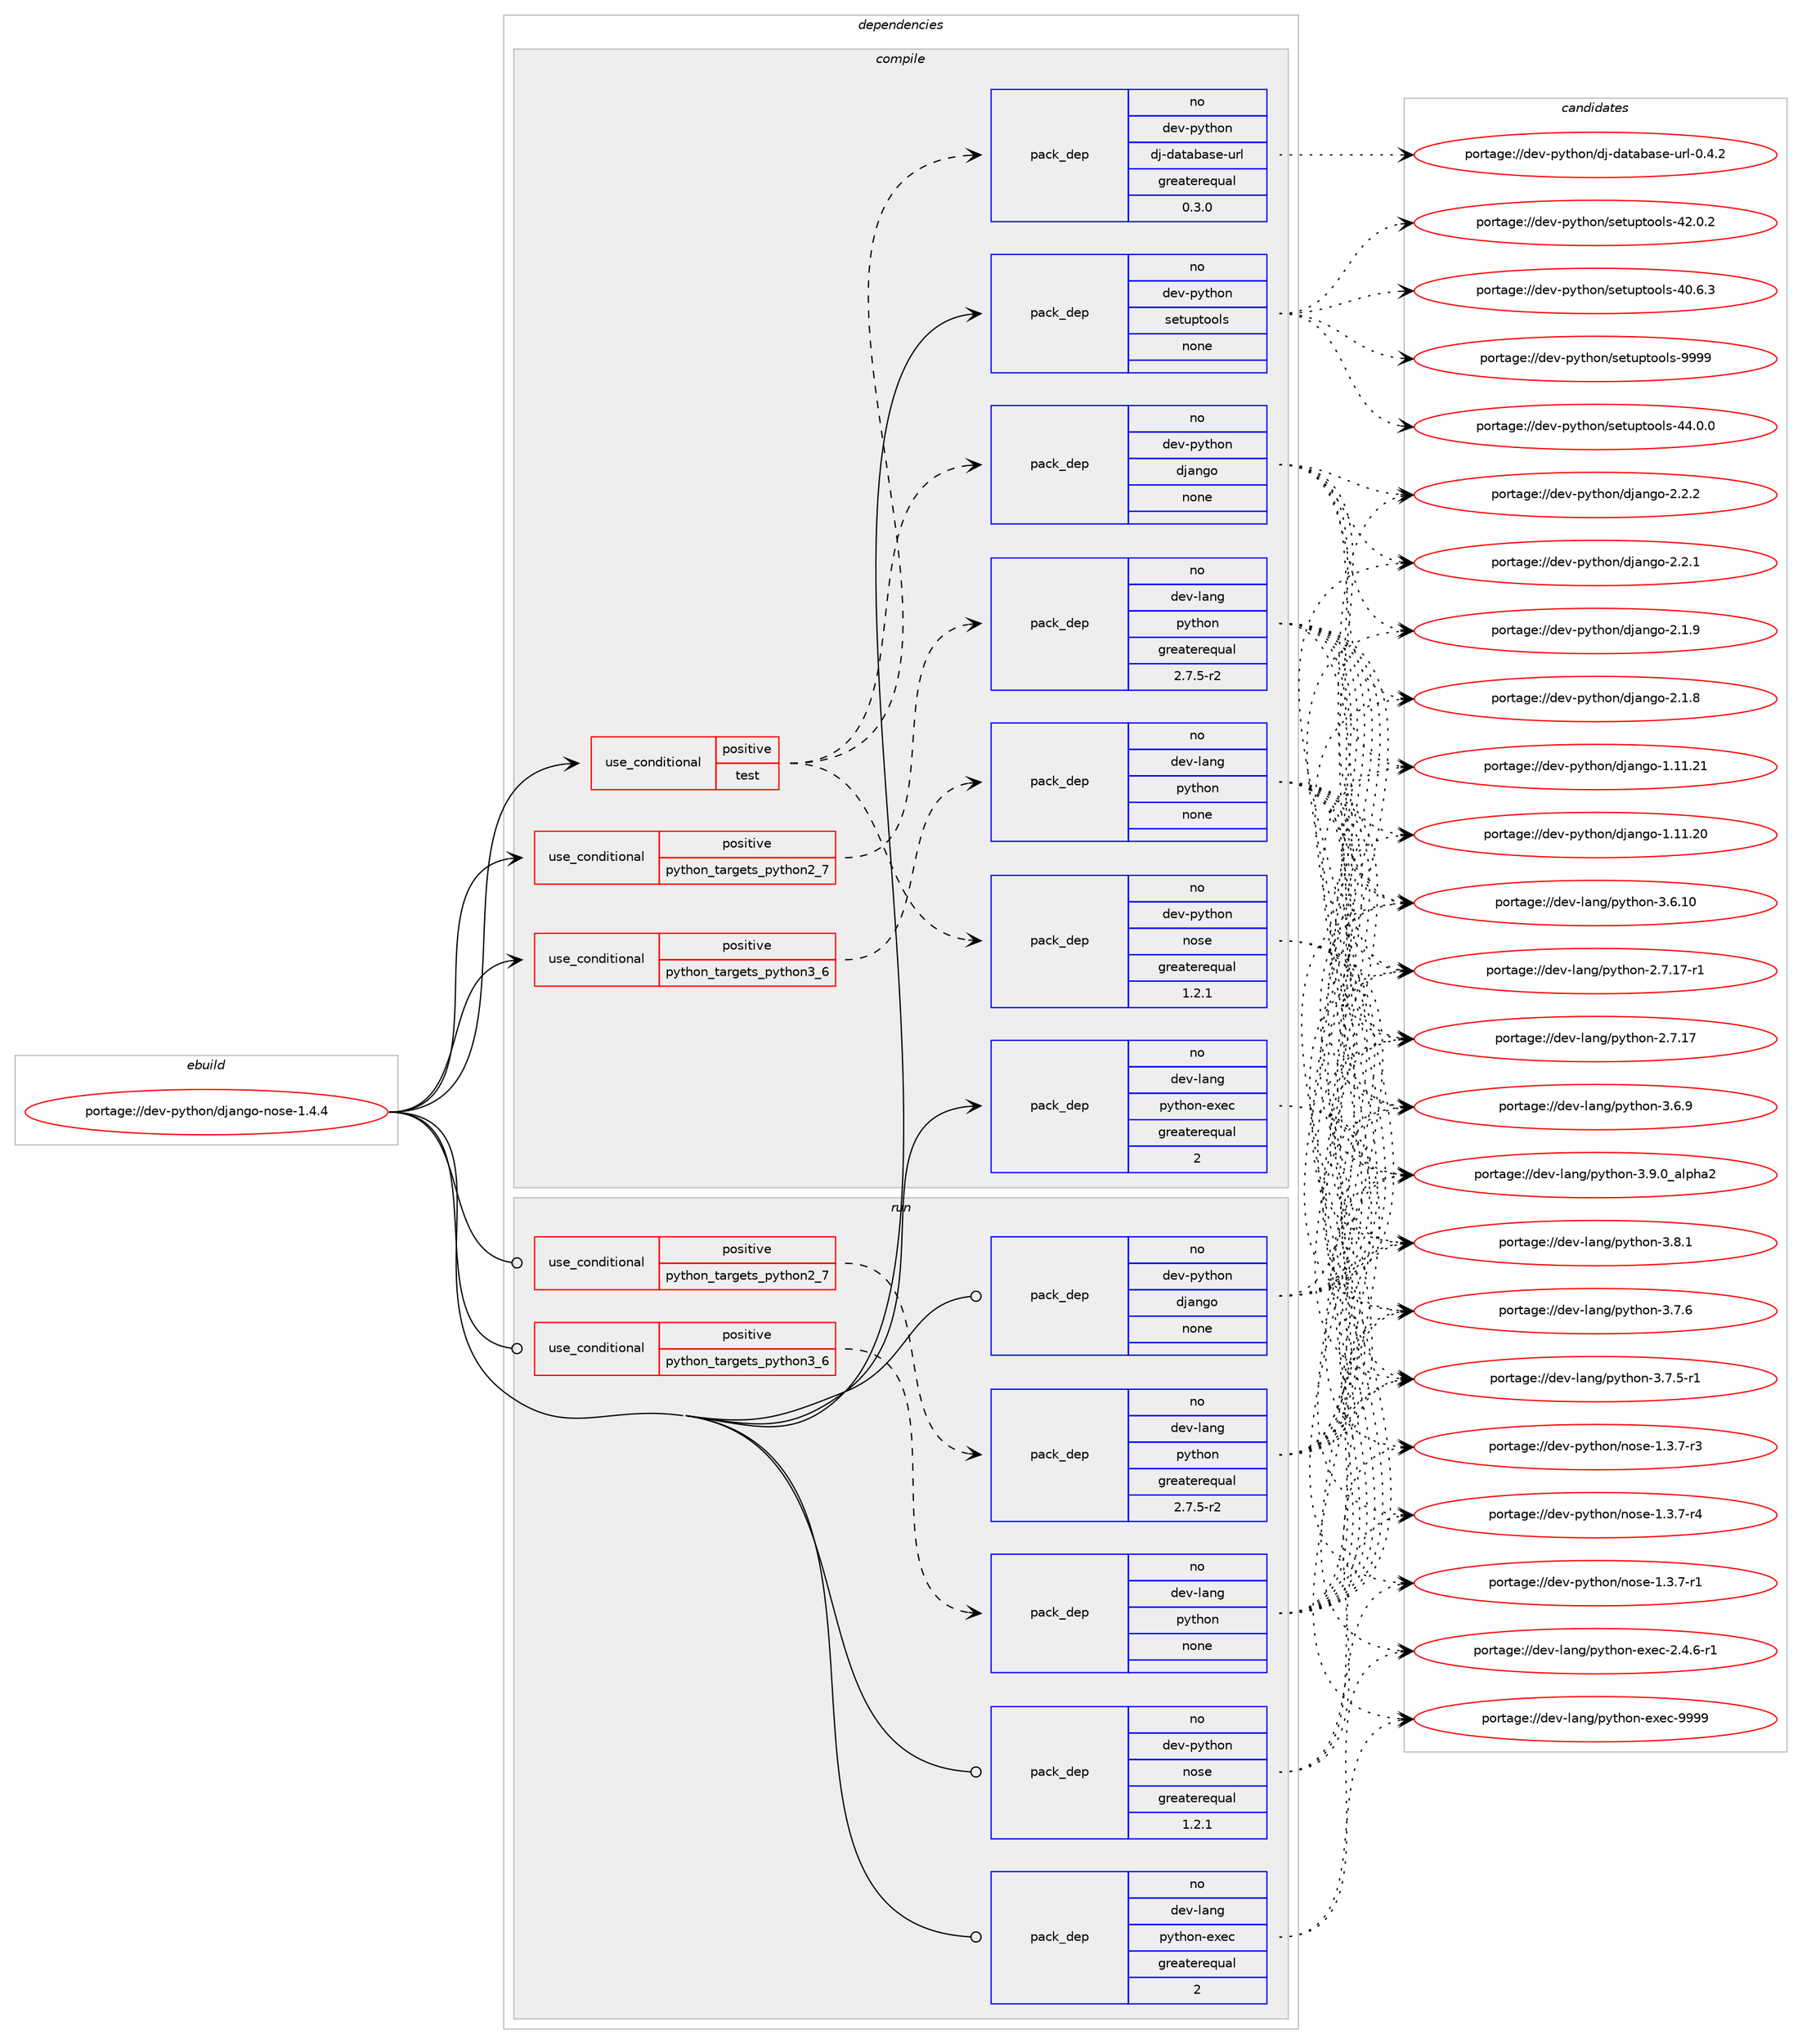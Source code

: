 digraph prolog {

# *************
# Graph options
# *************

newrank=true;
concentrate=true;
compound=true;
graph [rankdir=LR,fontname=Helvetica,fontsize=10,ranksep=1.5];#, ranksep=2.5, nodesep=0.2];
edge  [arrowhead=vee];
node  [fontname=Helvetica,fontsize=10];

# **********
# The ebuild
# **********

subgraph cluster_leftcol {
color=gray;
rank=same;
label=<<i>ebuild</i>>;
id [label="portage://dev-python/django-nose-1.4.4", color=red, width=4, href="../dev-python/django-nose-1.4.4.svg"];
}

# ****************
# The dependencies
# ****************

subgraph cluster_midcol {
color=gray;
label=<<i>dependencies</i>>;
subgraph cluster_compile {
fillcolor="#eeeeee";
style=filled;
label=<<i>compile</i>>;
subgraph cond116787 {
dependency464009 [label=<<TABLE BORDER="0" CELLBORDER="1" CELLSPACING="0" CELLPADDING="4"><TR><TD ROWSPAN="3" CELLPADDING="10">use_conditional</TD></TR><TR><TD>positive</TD></TR><TR><TD>python_targets_python2_7</TD></TR></TABLE>>, shape=none, color=red];
subgraph pack342229 {
dependency464010 [label=<<TABLE BORDER="0" CELLBORDER="1" CELLSPACING="0" CELLPADDING="4" WIDTH="220"><TR><TD ROWSPAN="6" CELLPADDING="30">pack_dep</TD></TR><TR><TD WIDTH="110">no</TD></TR><TR><TD>dev-lang</TD></TR><TR><TD>python</TD></TR><TR><TD>greaterequal</TD></TR><TR><TD>2.7.5-r2</TD></TR></TABLE>>, shape=none, color=blue];
}
dependency464009:e -> dependency464010:w [weight=20,style="dashed",arrowhead="vee"];
}
id:e -> dependency464009:w [weight=20,style="solid",arrowhead="vee"];
subgraph cond116788 {
dependency464011 [label=<<TABLE BORDER="0" CELLBORDER="1" CELLSPACING="0" CELLPADDING="4"><TR><TD ROWSPAN="3" CELLPADDING="10">use_conditional</TD></TR><TR><TD>positive</TD></TR><TR><TD>python_targets_python3_6</TD></TR></TABLE>>, shape=none, color=red];
subgraph pack342230 {
dependency464012 [label=<<TABLE BORDER="0" CELLBORDER="1" CELLSPACING="0" CELLPADDING="4" WIDTH="220"><TR><TD ROWSPAN="6" CELLPADDING="30">pack_dep</TD></TR><TR><TD WIDTH="110">no</TD></TR><TR><TD>dev-lang</TD></TR><TR><TD>python</TD></TR><TR><TD>none</TD></TR><TR><TD></TD></TR></TABLE>>, shape=none, color=blue];
}
dependency464011:e -> dependency464012:w [weight=20,style="dashed",arrowhead="vee"];
}
id:e -> dependency464011:w [weight=20,style="solid",arrowhead="vee"];
subgraph cond116789 {
dependency464013 [label=<<TABLE BORDER="0" CELLBORDER="1" CELLSPACING="0" CELLPADDING="4"><TR><TD ROWSPAN="3" CELLPADDING="10">use_conditional</TD></TR><TR><TD>positive</TD></TR><TR><TD>test</TD></TR></TABLE>>, shape=none, color=red];
subgraph pack342231 {
dependency464014 [label=<<TABLE BORDER="0" CELLBORDER="1" CELLSPACING="0" CELLPADDING="4" WIDTH="220"><TR><TD ROWSPAN="6" CELLPADDING="30">pack_dep</TD></TR><TR><TD WIDTH="110">no</TD></TR><TR><TD>dev-python</TD></TR><TR><TD>nose</TD></TR><TR><TD>greaterequal</TD></TR><TR><TD>1.2.1</TD></TR></TABLE>>, shape=none, color=blue];
}
dependency464013:e -> dependency464014:w [weight=20,style="dashed",arrowhead="vee"];
subgraph pack342232 {
dependency464015 [label=<<TABLE BORDER="0" CELLBORDER="1" CELLSPACING="0" CELLPADDING="4" WIDTH="220"><TR><TD ROWSPAN="6" CELLPADDING="30">pack_dep</TD></TR><TR><TD WIDTH="110">no</TD></TR><TR><TD>dev-python</TD></TR><TR><TD>django</TD></TR><TR><TD>none</TD></TR><TR><TD></TD></TR></TABLE>>, shape=none, color=blue];
}
dependency464013:e -> dependency464015:w [weight=20,style="dashed",arrowhead="vee"];
subgraph pack342233 {
dependency464016 [label=<<TABLE BORDER="0" CELLBORDER="1" CELLSPACING="0" CELLPADDING="4" WIDTH="220"><TR><TD ROWSPAN="6" CELLPADDING="30">pack_dep</TD></TR><TR><TD WIDTH="110">no</TD></TR><TR><TD>dev-python</TD></TR><TR><TD>dj-database-url</TD></TR><TR><TD>greaterequal</TD></TR><TR><TD>0.3.0</TD></TR></TABLE>>, shape=none, color=blue];
}
dependency464013:e -> dependency464016:w [weight=20,style="dashed",arrowhead="vee"];
}
id:e -> dependency464013:w [weight=20,style="solid",arrowhead="vee"];
subgraph pack342234 {
dependency464017 [label=<<TABLE BORDER="0" CELLBORDER="1" CELLSPACING="0" CELLPADDING="4" WIDTH="220"><TR><TD ROWSPAN="6" CELLPADDING="30">pack_dep</TD></TR><TR><TD WIDTH="110">no</TD></TR><TR><TD>dev-lang</TD></TR><TR><TD>python-exec</TD></TR><TR><TD>greaterequal</TD></TR><TR><TD>2</TD></TR></TABLE>>, shape=none, color=blue];
}
id:e -> dependency464017:w [weight=20,style="solid",arrowhead="vee"];
subgraph pack342235 {
dependency464018 [label=<<TABLE BORDER="0" CELLBORDER="1" CELLSPACING="0" CELLPADDING="4" WIDTH="220"><TR><TD ROWSPAN="6" CELLPADDING="30">pack_dep</TD></TR><TR><TD WIDTH="110">no</TD></TR><TR><TD>dev-python</TD></TR><TR><TD>setuptools</TD></TR><TR><TD>none</TD></TR><TR><TD></TD></TR></TABLE>>, shape=none, color=blue];
}
id:e -> dependency464018:w [weight=20,style="solid",arrowhead="vee"];
}
subgraph cluster_compileandrun {
fillcolor="#eeeeee";
style=filled;
label=<<i>compile and run</i>>;
}
subgraph cluster_run {
fillcolor="#eeeeee";
style=filled;
label=<<i>run</i>>;
subgraph cond116790 {
dependency464019 [label=<<TABLE BORDER="0" CELLBORDER="1" CELLSPACING="0" CELLPADDING="4"><TR><TD ROWSPAN="3" CELLPADDING="10">use_conditional</TD></TR><TR><TD>positive</TD></TR><TR><TD>python_targets_python2_7</TD></TR></TABLE>>, shape=none, color=red];
subgraph pack342236 {
dependency464020 [label=<<TABLE BORDER="0" CELLBORDER="1" CELLSPACING="0" CELLPADDING="4" WIDTH="220"><TR><TD ROWSPAN="6" CELLPADDING="30">pack_dep</TD></TR><TR><TD WIDTH="110">no</TD></TR><TR><TD>dev-lang</TD></TR><TR><TD>python</TD></TR><TR><TD>greaterequal</TD></TR><TR><TD>2.7.5-r2</TD></TR></TABLE>>, shape=none, color=blue];
}
dependency464019:e -> dependency464020:w [weight=20,style="dashed",arrowhead="vee"];
}
id:e -> dependency464019:w [weight=20,style="solid",arrowhead="odot"];
subgraph cond116791 {
dependency464021 [label=<<TABLE BORDER="0" CELLBORDER="1" CELLSPACING="0" CELLPADDING="4"><TR><TD ROWSPAN="3" CELLPADDING="10">use_conditional</TD></TR><TR><TD>positive</TD></TR><TR><TD>python_targets_python3_6</TD></TR></TABLE>>, shape=none, color=red];
subgraph pack342237 {
dependency464022 [label=<<TABLE BORDER="0" CELLBORDER="1" CELLSPACING="0" CELLPADDING="4" WIDTH="220"><TR><TD ROWSPAN="6" CELLPADDING="30">pack_dep</TD></TR><TR><TD WIDTH="110">no</TD></TR><TR><TD>dev-lang</TD></TR><TR><TD>python</TD></TR><TR><TD>none</TD></TR><TR><TD></TD></TR></TABLE>>, shape=none, color=blue];
}
dependency464021:e -> dependency464022:w [weight=20,style="dashed",arrowhead="vee"];
}
id:e -> dependency464021:w [weight=20,style="solid",arrowhead="odot"];
subgraph pack342238 {
dependency464023 [label=<<TABLE BORDER="0" CELLBORDER="1" CELLSPACING="0" CELLPADDING="4" WIDTH="220"><TR><TD ROWSPAN="6" CELLPADDING="30">pack_dep</TD></TR><TR><TD WIDTH="110">no</TD></TR><TR><TD>dev-lang</TD></TR><TR><TD>python-exec</TD></TR><TR><TD>greaterequal</TD></TR><TR><TD>2</TD></TR></TABLE>>, shape=none, color=blue];
}
id:e -> dependency464023:w [weight=20,style="solid",arrowhead="odot"];
subgraph pack342239 {
dependency464024 [label=<<TABLE BORDER="0" CELLBORDER="1" CELLSPACING="0" CELLPADDING="4" WIDTH="220"><TR><TD ROWSPAN="6" CELLPADDING="30">pack_dep</TD></TR><TR><TD WIDTH="110">no</TD></TR><TR><TD>dev-python</TD></TR><TR><TD>django</TD></TR><TR><TD>none</TD></TR><TR><TD></TD></TR></TABLE>>, shape=none, color=blue];
}
id:e -> dependency464024:w [weight=20,style="solid",arrowhead="odot"];
subgraph pack342240 {
dependency464025 [label=<<TABLE BORDER="0" CELLBORDER="1" CELLSPACING="0" CELLPADDING="4" WIDTH="220"><TR><TD ROWSPAN="6" CELLPADDING="30">pack_dep</TD></TR><TR><TD WIDTH="110">no</TD></TR><TR><TD>dev-python</TD></TR><TR><TD>nose</TD></TR><TR><TD>greaterequal</TD></TR><TR><TD>1.2.1</TD></TR></TABLE>>, shape=none, color=blue];
}
id:e -> dependency464025:w [weight=20,style="solid",arrowhead="odot"];
}
}

# **************
# The candidates
# **************

subgraph cluster_choices {
rank=same;
color=gray;
label=<<i>candidates</i>>;

subgraph choice342229 {
color=black;
nodesep=1;
choice10010111845108971101034711212111610411111045514657464895971081121049750 [label="portage://dev-lang/python-3.9.0_alpha2", color=red, width=4,href="../dev-lang/python-3.9.0_alpha2.svg"];
choice100101118451089711010347112121116104111110455146564649 [label="portage://dev-lang/python-3.8.1", color=red, width=4,href="../dev-lang/python-3.8.1.svg"];
choice100101118451089711010347112121116104111110455146554654 [label="portage://dev-lang/python-3.7.6", color=red, width=4,href="../dev-lang/python-3.7.6.svg"];
choice1001011184510897110103471121211161041111104551465546534511449 [label="portage://dev-lang/python-3.7.5-r1", color=red, width=4,href="../dev-lang/python-3.7.5-r1.svg"];
choice100101118451089711010347112121116104111110455146544657 [label="portage://dev-lang/python-3.6.9", color=red, width=4,href="../dev-lang/python-3.6.9.svg"];
choice10010111845108971101034711212111610411111045514654464948 [label="portage://dev-lang/python-3.6.10", color=red, width=4,href="../dev-lang/python-3.6.10.svg"];
choice100101118451089711010347112121116104111110455046554649554511449 [label="portage://dev-lang/python-2.7.17-r1", color=red, width=4,href="../dev-lang/python-2.7.17-r1.svg"];
choice10010111845108971101034711212111610411111045504655464955 [label="portage://dev-lang/python-2.7.17", color=red, width=4,href="../dev-lang/python-2.7.17.svg"];
dependency464010:e -> choice10010111845108971101034711212111610411111045514657464895971081121049750:w [style=dotted,weight="100"];
dependency464010:e -> choice100101118451089711010347112121116104111110455146564649:w [style=dotted,weight="100"];
dependency464010:e -> choice100101118451089711010347112121116104111110455146554654:w [style=dotted,weight="100"];
dependency464010:e -> choice1001011184510897110103471121211161041111104551465546534511449:w [style=dotted,weight="100"];
dependency464010:e -> choice100101118451089711010347112121116104111110455146544657:w [style=dotted,weight="100"];
dependency464010:e -> choice10010111845108971101034711212111610411111045514654464948:w [style=dotted,weight="100"];
dependency464010:e -> choice100101118451089711010347112121116104111110455046554649554511449:w [style=dotted,weight="100"];
dependency464010:e -> choice10010111845108971101034711212111610411111045504655464955:w [style=dotted,weight="100"];
}
subgraph choice342230 {
color=black;
nodesep=1;
choice10010111845108971101034711212111610411111045514657464895971081121049750 [label="portage://dev-lang/python-3.9.0_alpha2", color=red, width=4,href="../dev-lang/python-3.9.0_alpha2.svg"];
choice100101118451089711010347112121116104111110455146564649 [label="portage://dev-lang/python-3.8.1", color=red, width=4,href="../dev-lang/python-3.8.1.svg"];
choice100101118451089711010347112121116104111110455146554654 [label="portage://dev-lang/python-3.7.6", color=red, width=4,href="../dev-lang/python-3.7.6.svg"];
choice1001011184510897110103471121211161041111104551465546534511449 [label="portage://dev-lang/python-3.7.5-r1", color=red, width=4,href="../dev-lang/python-3.7.5-r1.svg"];
choice100101118451089711010347112121116104111110455146544657 [label="portage://dev-lang/python-3.6.9", color=red, width=4,href="../dev-lang/python-3.6.9.svg"];
choice10010111845108971101034711212111610411111045514654464948 [label="portage://dev-lang/python-3.6.10", color=red, width=4,href="../dev-lang/python-3.6.10.svg"];
choice100101118451089711010347112121116104111110455046554649554511449 [label="portage://dev-lang/python-2.7.17-r1", color=red, width=4,href="../dev-lang/python-2.7.17-r1.svg"];
choice10010111845108971101034711212111610411111045504655464955 [label="portage://dev-lang/python-2.7.17", color=red, width=4,href="../dev-lang/python-2.7.17.svg"];
dependency464012:e -> choice10010111845108971101034711212111610411111045514657464895971081121049750:w [style=dotted,weight="100"];
dependency464012:e -> choice100101118451089711010347112121116104111110455146564649:w [style=dotted,weight="100"];
dependency464012:e -> choice100101118451089711010347112121116104111110455146554654:w [style=dotted,weight="100"];
dependency464012:e -> choice1001011184510897110103471121211161041111104551465546534511449:w [style=dotted,weight="100"];
dependency464012:e -> choice100101118451089711010347112121116104111110455146544657:w [style=dotted,weight="100"];
dependency464012:e -> choice10010111845108971101034711212111610411111045514654464948:w [style=dotted,weight="100"];
dependency464012:e -> choice100101118451089711010347112121116104111110455046554649554511449:w [style=dotted,weight="100"];
dependency464012:e -> choice10010111845108971101034711212111610411111045504655464955:w [style=dotted,weight="100"];
}
subgraph choice342231 {
color=black;
nodesep=1;
choice10010111845112121116104111110471101111151014549465146554511452 [label="portage://dev-python/nose-1.3.7-r4", color=red, width=4,href="../dev-python/nose-1.3.7-r4.svg"];
choice10010111845112121116104111110471101111151014549465146554511451 [label="portage://dev-python/nose-1.3.7-r3", color=red, width=4,href="../dev-python/nose-1.3.7-r3.svg"];
choice10010111845112121116104111110471101111151014549465146554511449 [label="portage://dev-python/nose-1.3.7-r1", color=red, width=4,href="../dev-python/nose-1.3.7-r1.svg"];
dependency464014:e -> choice10010111845112121116104111110471101111151014549465146554511452:w [style=dotted,weight="100"];
dependency464014:e -> choice10010111845112121116104111110471101111151014549465146554511451:w [style=dotted,weight="100"];
dependency464014:e -> choice10010111845112121116104111110471101111151014549465146554511449:w [style=dotted,weight="100"];
}
subgraph choice342232 {
color=black;
nodesep=1;
choice100101118451121211161041111104710010697110103111455046504650 [label="portage://dev-python/django-2.2.2", color=red, width=4,href="../dev-python/django-2.2.2.svg"];
choice100101118451121211161041111104710010697110103111455046504649 [label="portage://dev-python/django-2.2.1", color=red, width=4,href="../dev-python/django-2.2.1.svg"];
choice100101118451121211161041111104710010697110103111455046494657 [label="portage://dev-python/django-2.1.9", color=red, width=4,href="../dev-python/django-2.1.9.svg"];
choice100101118451121211161041111104710010697110103111455046494656 [label="portage://dev-python/django-2.1.8", color=red, width=4,href="../dev-python/django-2.1.8.svg"];
choice1001011184511212111610411111047100106971101031114549464949465049 [label="portage://dev-python/django-1.11.21", color=red, width=4,href="../dev-python/django-1.11.21.svg"];
choice1001011184511212111610411111047100106971101031114549464949465048 [label="portage://dev-python/django-1.11.20", color=red, width=4,href="../dev-python/django-1.11.20.svg"];
dependency464015:e -> choice100101118451121211161041111104710010697110103111455046504650:w [style=dotted,weight="100"];
dependency464015:e -> choice100101118451121211161041111104710010697110103111455046504649:w [style=dotted,weight="100"];
dependency464015:e -> choice100101118451121211161041111104710010697110103111455046494657:w [style=dotted,weight="100"];
dependency464015:e -> choice100101118451121211161041111104710010697110103111455046494656:w [style=dotted,weight="100"];
dependency464015:e -> choice1001011184511212111610411111047100106971101031114549464949465049:w [style=dotted,weight="100"];
dependency464015:e -> choice1001011184511212111610411111047100106971101031114549464949465048:w [style=dotted,weight="100"];
}
subgraph choice342233 {
color=black;
nodesep=1;
choice1001011184511212111610411111047100106451009711697989711510145117114108454846524650 [label="portage://dev-python/dj-database-url-0.4.2", color=red, width=4,href="../dev-python/dj-database-url-0.4.2.svg"];
dependency464016:e -> choice1001011184511212111610411111047100106451009711697989711510145117114108454846524650:w [style=dotted,weight="100"];
}
subgraph choice342234 {
color=black;
nodesep=1;
choice10010111845108971101034711212111610411111045101120101994557575757 [label="portage://dev-lang/python-exec-9999", color=red, width=4,href="../dev-lang/python-exec-9999.svg"];
choice10010111845108971101034711212111610411111045101120101994550465246544511449 [label="portage://dev-lang/python-exec-2.4.6-r1", color=red, width=4,href="../dev-lang/python-exec-2.4.6-r1.svg"];
dependency464017:e -> choice10010111845108971101034711212111610411111045101120101994557575757:w [style=dotted,weight="100"];
dependency464017:e -> choice10010111845108971101034711212111610411111045101120101994550465246544511449:w [style=dotted,weight="100"];
}
subgraph choice342235 {
color=black;
nodesep=1;
choice10010111845112121116104111110471151011161171121161111111081154557575757 [label="portage://dev-python/setuptools-9999", color=red, width=4,href="../dev-python/setuptools-9999.svg"];
choice100101118451121211161041111104711510111611711211611111110811545525246484648 [label="portage://dev-python/setuptools-44.0.0", color=red, width=4,href="../dev-python/setuptools-44.0.0.svg"];
choice100101118451121211161041111104711510111611711211611111110811545525046484650 [label="portage://dev-python/setuptools-42.0.2", color=red, width=4,href="../dev-python/setuptools-42.0.2.svg"];
choice100101118451121211161041111104711510111611711211611111110811545524846544651 [label="portage://dev-python/setuptools-40.6.3", color=red, width=4,href="../dev-python/setuptools-40.6.3.svg"];
dependency464018:e -> choice10010111845112121116104111110471151011161171121161111111081154557575757:w [style=dotted,weight="100"];
dependency464018:e -> choice100101118451121211161041111104711510111611711211611111110811545525246484648:w [style=dotted,weight="100"];
dependency464018:e -> choice100101118451121211161041111104711510111611711211611111110811545525046484650:w [style=dotted,weight="100"];
dependency464018:e -> choice100101118451121211161041111104711510111611711211611111110811545524846544651:w [style=dotted,weight="100"];
}
subgraph choice342236 {
color=black;
nodesep=1;
choice10010111845108971101034711212111610411111045514657464895971081121049750 [label="portage://dev-lang/python-3.9.0_alpha2", color=red, width=4,href="../dev-lang/python-3.9.0_alpha2.svg"];
choice100101118451089711010347112121116104111110455146564649 [label="portage://dev-lang/python-3.8.1", color=red, width=4,href="../dev-lang/python-3.8.1.svg"];
choice100101118451089711010347112121116104111110455146554654 [label="portage://dev-lang/python-3.7.6", color=red, width=4,href="../dev-lang/python-3.7.6.svg"];
choice1001011184510897110103471121211161041111104551465546534511449 [label="portage://dev-lang/python-3.7.5-r1", color=red, width=4,href="../dev-lang/python-3.7.5-r1.svg"];
choice100101118451089711010347112121116104111110455146544657 [label="portage://dev-lang/python-3.6.9", color=red, width=4,href="../dev-lang/python-3.6.9.svg"];
choice10010111845108971101034711212111610411111045514654464948 [label="portage://dev-lang/python-3.6.10", color=red, width=4,href="../dev-lang/python-3.6.10.svg"];
choice100101118451089711010347112121116104111110455046554649554511449 [label="portage://dev-lang/python-2.7.17-r1", color=red, width=4,href="../dev-lang/python-2.7.17-r1.svg"];
choice10010111845108971101034711212111610411111045504655464955 [label="portage://dev-lang/python-2.7.17", color=red, width=4,href="../dev-lang/python-2.7.17.svg"];
dependency464020:e -> choice10010111845108971101034711212111610411111045514657464895971081121049750:w [style=dotted,weight="100"];
dependency464020:e -> choice100101118451089711010347112121116104111110455146564649:w [style=dotted,weight="100"];
dependency464020:e -> choice100101118451089711010347112121116104111110455146554654:w [style=dotted,weight="100"];
dependency464020:e -> choice1001011184510897110103471121211161041111104551465546534511449:w [style=dotted,weight="100"];
dependency464020:e -> choice100101118451089711010347112121116104111110455146544657:w [style=dotted,weight="100"];
dependency464020:e -> choice10010111845108971101034711212111610411111045514654464948:w [style=dotted,weight="100"];
dependency464020:e -> choice100101118451089711010347112121116104111110455046554649554511449:w [style=dotted,weight="100"];
dependency464020:e -> choice10010111845108971101034711212111610411111045504655464955:w [style=dotted,weight="100"];
}
subgraph choice342237 {
color=black;
nodesep=1;
choice10010111845108971101034711212111610411111045514657464895971081121049750 [label="portage://dev-lang/python-3.9.0_alpha2", color=red, width=4,href="../dev-lang/python-3.9.0_alpha2.svg"];
choice100101118451089711010347112121116104111110455146564649 [label="portage://dev-lang/python-3.8.1", color=red, width=4,href="../dev-lang/python-3.8.1.svg"];
choice100101118451089711010347112121116104111110455146554654 [label="portage://dev-lang/python-3.7.6", color=red, width=4,href="../dev-lang/python-3.7.6.svg"];
choice1001011184510897110103471121211161041111104551465546534511449 [label="portage://dev-lang/python-3.7.5-r1", color=red, width=4,href="../dev-lang/python-3.7.5-r1.svg"];
choice100101118451089711010347112121116104111110455146544657 [label="portage://dev-lang/python-3.6.9", color=red, width=4,href="../dev-lang/python-3.6.9.svg"];
choice10010111845108971101034711212111610411111045514654464948 [label="portage://dev-lang/python-3.6.10", color=red, width=4,href="../dev-lang/python-3.6.10.svg"];
choice100101118451089711010347112121116104111110455046554649554511449 [label="portage://dev-lang/python-2.7.17-r1", color=red, width=4,href="../dev-lang/python-2.7.17-r1.svg"];
choice10010111845108971101034711212111610411111045504655464955 [label="portage://dev-lang/python-2.7.17", color=red, width=4,href="../dev-lang/python-2.7.17.svg"];
dependency464022:e -> choice10010111845108971101034711212111610411111045514657464895971081121049750:w [style=dotted,weight="100"];
dependency464022:e -> choice100101118451089711010347112121116104111110455146564649:w [style=dotted,weight="100"];
dependency464022:e -> choice100101118451089711010347112121116104111110455146554654:w [style=dotted,weight="100"];
dependency464022:e -> choice1001011184510897110103471121211161041111104551465546534511449:w [style=dotted,weight="100"];
dependency464022:e -> choice100101118451089711010347112121116104111110455146544657:w [style=dotted,weight="100"];
dependency464022:e -> choice10010111845108971101034711212111610411111045514654464948:w [style=dotted,weight="100"];
dependency464022:e -> choice100101118451089711010347112121116104111110455046554649554511449:w [style=dotted,weight="100"];
dependency464022:e -> choice10010111845108971101034711212111610411111045504655464955:w [style=dotted,weight="100"];
}
subgraph choice342238 {
color=black;
nodesep=1;
choice10010111845108971101034711212111610411111045101120101994557575757 [label="portage://dev-lang/python-exec-9999", color=red, width=4,href="../dev-lang/python-exec-9999.svg"];
choice10010111845108971101034711212111610411111045101120101994550465246544511449 [label="portage://dev-lang/python-exec-2.4.6-r1", color=red, width=4,href="../dev-lang/python-exec-2.4.6-r1.svg"];
dependency464023:e -> choice10010111845108971101034711212111610411111045101120101994557575757:w [style=dotted,weight="100"];
dependency464023:e -> choice10010111845108971101034711212111610411111045101120101994550465246544511449:w [style=dotted,weight="100"];
}
subgraph choice342239 {
color=black;
nodesep=1;
choice100101118451121211161041111104710010697110103111455046504650 [label="portage://dev-python/django-2.2.2", color=red, width=4,href="../dev-python/django-2.2.2.svg"];
choice100101118451121211161041111104710010697110103111455046504649 [label="portage://dev-python/django-2.2.1", color=red, width=4,href="../dev-python/django-2.2.1.svg"];
choice100101118451121211161041111104710010697110103111455046494657 [label="portage://dev-python/django-2.1.9", color=red, width=4,href="../dev-python/django-2.1.9.svg"];
choice100101118451121211161041111104710010697110103111455046494656 [label="portage://dev-python/django-2.1.8", color=red, width=4,href="../dev-python/django-2.1.8.svg"];
choice1001011184511212111610411111047100106971101031114549464949465049 [label="portage://dev-python/django-1.11.21", color=red, width=4,href="../dev-python/django-1.11.21.svg"];
choice1001011184511212111610411111047100106971101031114549464949465048 [label="portage://dev-python/django-1.11.20", color=red, width=4,href="../dev-python/django-1.11.20.svg"];
dependency464024:e -> choice100101118451121211161041111104710010697110103111455046504650:w [style=dotted,weight="100"];
dependency464024:e -> choice100101118451121211161041111104710010697110103111455046504649:w [style=dotted,weight="100"];
dependency464024:e -> choice100101118451121211161041111104710010697110103111455046494657:w [style=dotted,weight="100"];
dependency464024:e -> choice100101118451121211161041111104710010697110103111455046494656:w [style=dotted,weight="100"];
dependency464024:e -> choice1001011184511212111610411111047100106971101031114549464949465049:w [style=dotted,weight="100"];
dependency464024:e -> choice1001011184511212111610411111047100106971101031114549464949465048:w [style=dotted,weight="100"];
}
subgraph choice342240 {
color=black;
nodesep=1;
choice10010111845112121116104111110471101111151014549465146554511452 [label="portage://dev-python/nose-1.3.7-r4", color=red, width=4,href="../dev-python/nose-1.3.7-r4.svg"];
choice10010111845112121116104111110471101111151014549465146554511451 [label="portage://dev-python/nose-1.3.7-r3", color=red, width=4,href="../dev-python/nose-1.3.7-r3.svg"];
choice10010111845112121116104111110471101111151014549465146554511449 [label="portage://dev-python/nose-1.3.7-r1", color=red, width=4,href="../dev-python/nose-1.3.7-r1.svg"];
dependency464025:e -> choice10010111845112121116104111110471101111151014549465146554511452:w [style=dotted,weight="100"];
dependency464025:e -> choice10010111845112121116104111110471101111151014549465146554511451:w [style=dotted,weight="100"];
dependency464025:e -> choice10010111845112121116104111110471101111151014549465146554511449:w [style=dotted,weight="100"];
}
}

}

